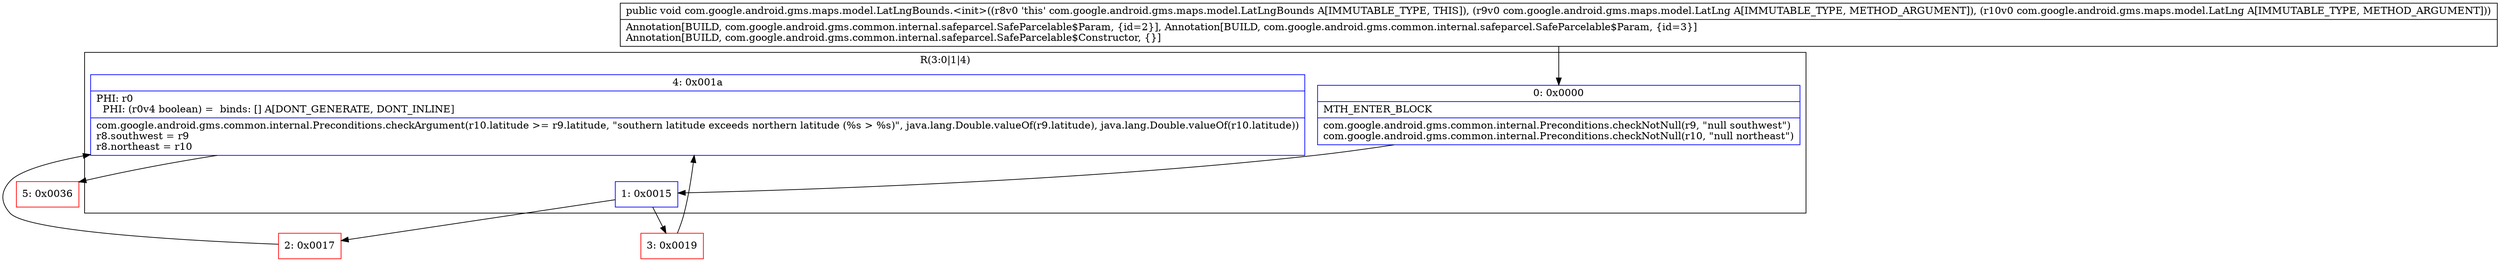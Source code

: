 digraph "CFG forcom.google.android.gms.maps.model.LatLngBounds.\<init\>(Lcom\/google\/android\/gms\/maps\/model\/LatLng;Lcom\/google\/android\/gms\/maps\/model\/LatLng;)V" {
subgraph cluster_Region_601568011 {
label = "R(3:0|1|4)";
node [shape=record,color=blue];
Node_0 [shape=record,label="{0\:\ 0x0000|MTH_ENTER_BLOCK\l|com.google.android.gms.common.internal.Preconditions.checkNotNull(r9, \"null southwest\")\lcom.google.android.gms.common.internal.Preconditions.checkNotNull(r10, \"null northeast\")\l}"];
Node_1 [shape=record,label="{1\:\ 0x0015}"];
Node_4 [shape=record,label="{4\:\ 0x001a|PHI: r0 \l  PHI: (r0v4 boolean) =  binds: [] A[DONT_GENERATE, DONT_INLINE]\l|com.google.android.gms.common.internal.Preconditions.checkArgument(r10.latitude \>= r9.latitude, \"southern latitude exceeds northern latitude (%s \> %s)\", java.lang.Double.valueOf(r9.latitude), java.lang.Double.valueOf(r10.latitude))\lr8.southwest = r9\lr8.northeast = r10\l}"];
}
Node_2 [shape=record,color=red,label="{2\:\ 0x0017}"];
Node_3 [shape=record,color=red,label="{3\:\ 0x0019}"];
Node_5 [shape=record,color=red,label="{5\:\ 0x0036}"];
MethodNode[shape=record,label="{public void com.google.android.gms.maps.model.LatLngBounds.\<init\>((r8v0 'this' com.google.android.gms.maps.model.LatLngBounds A[IMMUTABLE_TYPE, THIS]), (r9v0 com.google.android.gms.maps.model.LatLng A[IMMUTABLE_TYPE, METHOD_ARGUMENT]), (r10v0 com.google.android.gms.maps.model.LatLng A[IMMUTABLE_TYPE, METHOD_ARGUMENT]))  | Annotation[BUILD, com.google.android.gms.common.internal.safeparcel.SafeParcelable$Param, \{id=2\}], Annotation[BUILD, com.google.android.gms.common.internal.safeparcel.SafeParcelable$Param, \{id=3\}]\lAnnotation[BUILD, com.google.android.gms.common.internal.safeparcel.SafeParcelable$Constructor, \{\}]\l}"];
MethodNode -> Node_0;
Node_0 -> Node_1;
Node_1 -> Node_2;
Node_1 -> Node_3;
Node_4 -> Node_5;
Node_2 -> Node_4;
Node_3 -> Node_4;
}

